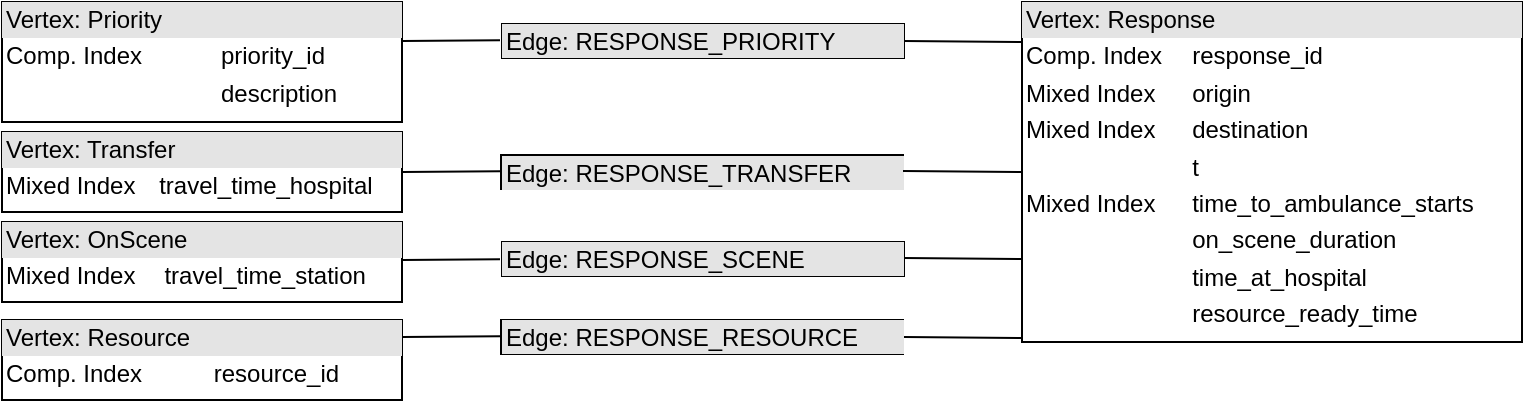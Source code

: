 <mxfile version="12.3.2" type="device" pages="1"><diagram id="NwQjBXzm_egFfH6iz95A" name="Page-1"><mxGraphModel dx="630" dy="297" grid="1" gridSize="10" guides="1" tooltips="1" connect="1" arrows="1" fold="1" page="1" pageScale="1" pageWidth="850" pageHeight="1100" math="0" shadow="0"><root><mxCell id="0"/><mxCell id="1" parent="0"/><mxCell id="B0YwN70ELpUT9z8plQD4-1" value="&lt;div style=&quot;box-sizing: border-box ; width: 100% ; background: #e4e4e4 ; padding: 2px&quot;&gt;Vertex: Response&lt;/div&gt;&lt;table style=&quot;width: 100% ; font-size: 1em&quot; cellpadding=&quot;2&quot; cellspacing=&quot;0&quot;&gt;&lt;tbody&gt;&lt;tr&gt;&lt;td&gt;Comp. Index&lt;/td&gt;&lt;td&gt;response_id&lt;/td&gt;&lt;/tr&gt;&lt;tr&gt;&lt;td&gt;Mixed Index&lt;br&gt;&lt;/td&gt;&lt;td&gt;origin&lt;/td&gt;&lt;/tr&gt;&lt;tr&gt;&lt;td&gt;Mixed Index&lt;/td&gt;&lt;td&gt;destination&lt;/td&gt;&lt;/tr&gt;&lt;tr&gt;&lt;td&gt;&lt;br&gt;&lt;/td&gt;&lt;td&gt;t&lt;/td&gt;&lt;/tr&gt;&lt;tr&gt;&lt;td&gt;Mixed Index&lt;/td&gt;&lt;td&gt;time_to_ambulance_starts&lt;/td&gt;&lt;/tr&gt;&lt;tr&gt;&lt;td&gt;&lt;br&gt;&lt;/td&gt;&lt;td&gt;on_scene_duration&lt;/td&gt;&lt;/tr&gt;&lt;tr&gt;&lt;td&gt;&lt;br&gt;&lt;/td&gt;&lt;td&gt;time_at_hospital&lt;/td&gt;&lt;/tr&gt;&lt;tr&gt;&lt;td&gt;&lt;br&gt;&lt;/td&gt;&lt;td&gt;resource_ready_time&lt;/td&gt;&lt;/tr&gt;&lt;/tbody&gt;&lt;/table&gt;" style="verticalAlign=top;align=left;overflow=fill;html=1;" parent="1" vertex="1"><mxGeometry x="560" y="30" width="250" height="170" as="geometry"/></mxCell><mxCell id="B0YwN70ELpUT9z8plQD4-2" value="&lt;div style=&quot;box-sizing: border-box ; width: 100% ; background: #e4e4e4 ; padding: 2px&quot;&gt;Vertex: Priority&lt;/div&gt;&lt;table style=&quot;width: 100% ; font-size: 1em&quot; cellpadding=&quot;2&quot; cellspacing=&quot;0&quot;&gt;&lt;tbody&gt;&lt;tr&gt;&lt;td&gt;Comp. Index&lt;/td&gt;&lt;td&gt;priority_id&lt;/td&gt;&lt;/tr&gt;&lt;tr&gt;&lt;td&gt;&lt;br&gt;&lt;/td&gt;&lt;td&gt;description&lt;/td&gt;&lt;/tr&gt;&lt;/tbody&gt;&lt;/table&gt;" style="verticalAlign=top;align=left;overflow=fill;html=1;" parent="1" vertex="1"><mxGeometry x="50" y="30" width="200" height="60" as="geometry"/></mxCell><mxCell id="B0YwN70ELpUT9z8plQD4-3" value="&lt;div style=&quot;box-sizing: border-box ; width: 100% ; background: #e4e4e4 ; padding: 2px&quot;&gt;Vertex: Transfer&lt;/div&gt;&lt;table style=&quot;width: 100% ; font-size: 1em&quot; cellpadding=&quot;2&quot; cellspacing=&quot;0&quot;&gt;&lt;tbody&gt;&lt;tr&gt;&lt;td&gt;Mixed Index&lt;/td&gt;&lt;td&gt;travel_time_hospital&lt;/td&gt;&lt;/tr&gt;&lt;tr&gt;&lt;td&gt;&lt;br&gt;&lt;/td&gt;&lt;td&gt;&lt;/td&gt;&lt;/tr&gt;&lt;/tbody&gt;&lt;/table&gt;" style="verticalAlign=top;align=left;overflow=fill;html=1;" parent="1" vertex="1"><mxGeometry x="50" y="95" width="200" height="40" as="geometry"/></mxCell><mxCell id="B0YwN70ELpUT9z8plQD4-4" value="&lt;div style=&quot;box-sizing: border-box ; width: 100% ; background: #e4e4e4 ; padding: 2px&quot;&gt;Vertex: OnScene&lt;/div&gt;&lt;table style=&quot;width: 100% ; font-size: 1em&quot; cellpadding=&quot;2&quot; cellspacing=&quot;0&quot;&gt;&lt;tbody&gt;&lt;tr&gt;&lt;td&gt;Mixed Index&lt;/td&gt;&lt;td&gt;travel_time_station&lt;/td&gt;&lt;/tr&gt;&lt;tr&gt;&lt;td&gt;&lt;/td&gt;&lt;td&gt;&lt;/td&gt;&lt;/tr&gt;&lt;/tbody&gt;&lt;/table&gt;" style="verticalAlign=top;align=left;overflow=fill;html=1;" parent="1" vertex="1"><mxGeometry x="50" y="140" width="200" height="40" as="geometry"/></mxCell><mxCell id="B0YwN70ELpUT9z8plQD4-5" value="&lt;div style=&quot;box-sizing: border-box ; width: 100% ; background: #e4e4e4 ; padding: 2px&quot;&gt;Edge: RESPONSE_PRIORITY&lt;/div&gt;&lt;table style=&quot;width: 100% ; font-size: 1em&quot; cellpadding=&quot;2&quot; cellspacing=&quot;0&quot;&gt;&lt;tbody&gt;&lt;/tbody&gt;&lt;/table&gt;" style="verticalAlign=top;align=left;overflow=fill;html=1;" parent="1" vertex="1"><mxGeometry x="300" y="41" width="201" height="17" as="geometry"/></mxCell><mxCell id="B0YwN70ELpUT9z8plQD4-6" value="&lt;div style=&quot;box-sizing: border-box ; width: 100% ; background: #e4e4e4 ; padding: 2px&quot;&gt;Edge: RESPONSE_TRANSFER&lt;/div&gt;&lt;table style=&quot;width: 100% ; font-size: 1em&quot; cellpadding=&quot;2&quot; cellspacing=&quot;0&quot;&gt;&lt;tbody&gt;&lt;/tbody&gt;&lt;/table&gt;" style="verticalAlign=top;align=left;overflow=fill;html=1;" parent="1" vertex="1"><mxGeometry x="299.5" y="106.5" width="201" height="17" as="geometry"/></mxCell><mxCell id="B0YwN70ELpUT9z8plQD4-7" value="&lt;div style=&quot;box-sizing: border-box ; width: 100% ; background: #e4e4e4 ; padding: 2px&quot;&gt;Edge: RESPONSE_RESOURCE&lt;/div&gt;&lt;table style=&quot;width: 100% ; font-size: 1em&quot; cellpadding=&quot;2&quot; cellspacing=&quot;0&quot;&gt;&lt;tbody&gt;&lt;/tbody&gt;&lt;/table&gt;" style="verticalAlign=top;align=left;overflow=fill;html=1;" parent="1" vertex="1"><mxGeometry x="299.5" y="189" width="201" height="17" as="geometry"/></mxCell><mxCell id="B0YwN70ELpUT9z8plQD4-9" value="" style="endArrow=none;html=1;entryX=1;entryY=0.5;entryDx=0;entryDy=0;" parent="1" target="B0YwN70ELpUT9z8plQD4-5" edge="1"><mxGeometry width="50" height="50" relative="1" as="geometry"><mxPoint x="560" y="50" as="sourcePoint"/><mxPoint x="240" y="-211" as="targetPoint"/></mxGeometry></mxCell><mxCell id="B0YwN70ELpUT9z8plQD4-11" value="" style="endArrow=none;html=1;entryX=1;entryY=0.5;entryDx=0;entryDy=0;exitX=0;exitY=0.102;exitDx=0;exitDy=0;exitPerimeter=0;" parent="1" edge="1"><mxGeometry width="50" height="50" relative="1" as="geometry"><mxPoint x="299" y="49.074" as="sourcePoint"/><mxPoint x="250" y="49.5" as="targetPoint"/></mxGeometry></mxCell><mxCell id="B0YwN70ELpUT9z8plQD4-12" value="" style="endArrow=none;html=1;entryX=1;entryY=0.5;entryDx=0;entryDy=0;exitX=0;exitY=0.102;exitDx=0;exitDy=0;exitPerimeter=0;" parent="1" edge="1"><mxGeometry width="50" height="50" relative="1" as="geometry"><mxPoint x="299" y="114.574" as="sourcePoint"/><mxPoint x="250" y="115" as="targetPoint"/></mxGeometry></mxCell><mxCell id="B0YwN70ELpUT9z8plQD4-13" value="" style="endArrow=none;html=1;entryX=1;entryY=0.5;entryDx=0;entryDy=0;exitX=0;exitY=0.5;exitDx=0;exitDy=0;" parent="1" edge="1" source="B0YwN70ELpUT9z8plQD4-1"><mxGeometry width="50" height="50" relative="1" as="geometry"><mxPoint x="560" y="115" as="sourcePoint"/><mxPoint x="500.5" y="114.5" as="targetPoint"/></mxGeometry></mxCell><mxCell id="B0YwN70ELpUT9z8plQD4-14" value="" style="endArrow=none;html=1;entryX=1;entryY=0.5;entryDx=0;entryDy=0;" parent="1" edge="1"><mxGeometry width="50" height="50" relative="1" as="geometry"><mxPoint x="560" y="198" as="sourcePoint"/><mxPoint x="501" y="197.5" as="targetPoint"/></mxGeometry></mxCell><mxCell id="B0YwN70ELpUT9z8plQD4-15" value="" style="endArrow=none;html=1;entryX=1;entryY=0.5;entryDx=0;entryDy=0;exitX=0;exitY=0.102;exitDx=0;exitDy=0;exitPerimeter=0;" parent="1" edge="1"><mxGeometry width="50" height="50" relative="1" as="geometry"><mxPoint x="299" y="197.074" as="sourcePoint"/><mxPoint x="250" y="197.5" as="targetPoint"/></mxGeometry></mxCell><mxCell id="1BQyaqRxos02TVfS-oI_-1" value="&lt;div style=&quot;box-sizing: border-box ; width: 100% ; background: #e4e4e4 ; padding: 2px&quot;&gt;Vertex: Resource&lt;/div&gt;&lt;table style=&quot;width: 100% ; font-size: 1em&quot; cellpadding=&quot;2&quot; cellspacing=&quot;0&quot;&gt;&lt;tbody&gt;&lt;tr&gt;&lt;td&gt;Comp. Index&lt;/td&gt;&lt;td&gt;resource_id&lt;/td&gt;&lt;/tr&gt;&lt;tr&gt;&lt;td&gt;&lt;/td&gt;&lt;td&gt;&lt;/td&gt;&lt;/tr&gt;&lt;/tbody&gt;&lt;/table&gt;" style="verticalAlign=top;align=left;overflow=fill;html=1;" vertex="1" parent="1"><mxGeometry x="50" y="189" width="200" height="40" as="geometry"/></mxCell><mxCell id="1BQyaqRxos02TVfS-oI_-4" value="&lt;div style=&quot;box-sizing: border-box ; width: 100% ; background: #e4e4e4 ; padding: 2px&quot;&gt;Edge: RESPONSE_SCENE&lt;/div&gt;&lt;table style=&quot;width: 100% ; font-size: 1em&quot; cellpadding=&quot;2&quot; cellspacing=&quot;0&quot;&gt;&lt;tbody&gt;&lt;/tbody&gt;&lt;/table&gt;" style="verticalAlign=top;align=left;overflow=fill;html=1;" vertex="1" parent="1"><mxGeometry x="300" y="150" width="201" height="17" as="geometry"/></mxCell><mxCell id="1BQyaqRxos02TVfS-oI_-5" value="" style="endArrow=none;html=1;entryX=1;entryY=0.5;entryDx=0;entryDy=0;exitX=0;exitY=0.5;exitDx=0;exitDy=0;" edge="1" parent="1"><mxGeometry width="50" height="50" relative="1" as="geometry"><mxPoint x="560.5" y="158.5" as="sourcePoint"/><mxPoint x="501" y="158" as="targetPoint"/></mxGeometry></mxCell><mxCell id="1BQyaqRxos02TVfS-oI_-7" value="" style="endArrow=none;html=1;entryX=1;entryY=0.5;entryDx=0;entryDy=0;exitX=0;exitY=0.102;exitDx=0;exitDy=0;exitPerimeter=0;" edge="1" parent="1"><mxGeometry width="50" height="50" relative="1" as="geometry"><mxPoint x="299" y="158.574" as="sourcePoint"/><mxPoint x="250" y="159" as="targetPoint"/></mxGeometry></mxCell></root></mxGraphModel></diagram></mxfile>